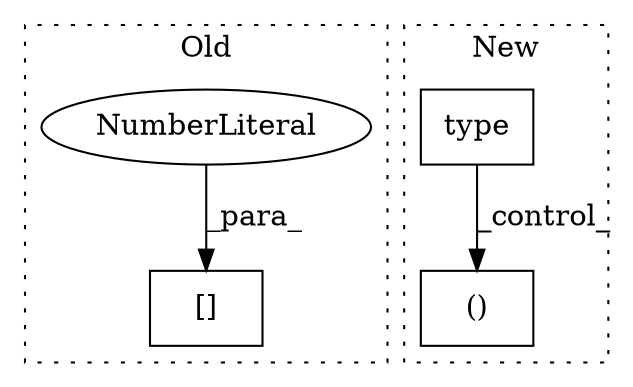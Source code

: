 digraph G {
subgraph cluster0 {
1 [label="[]" a="2" s="57454,57463" l="8,1" shape="box"];
3 [label="NumberLiteral" a="34" s="57462" l="1" shape="ellipse"];
label = "Old";
style="dotted";
}
subgraph cluster1 {
2 [label="type" a="32" s="57698" l="6" shape="box"];
4 [label="()" a="106" s="57923" l="37" shape="box"];
label = "New";
style="dotted";
}
2 -> 4 [label="_control_"];
3 -> 1 [label="_para_"];
}